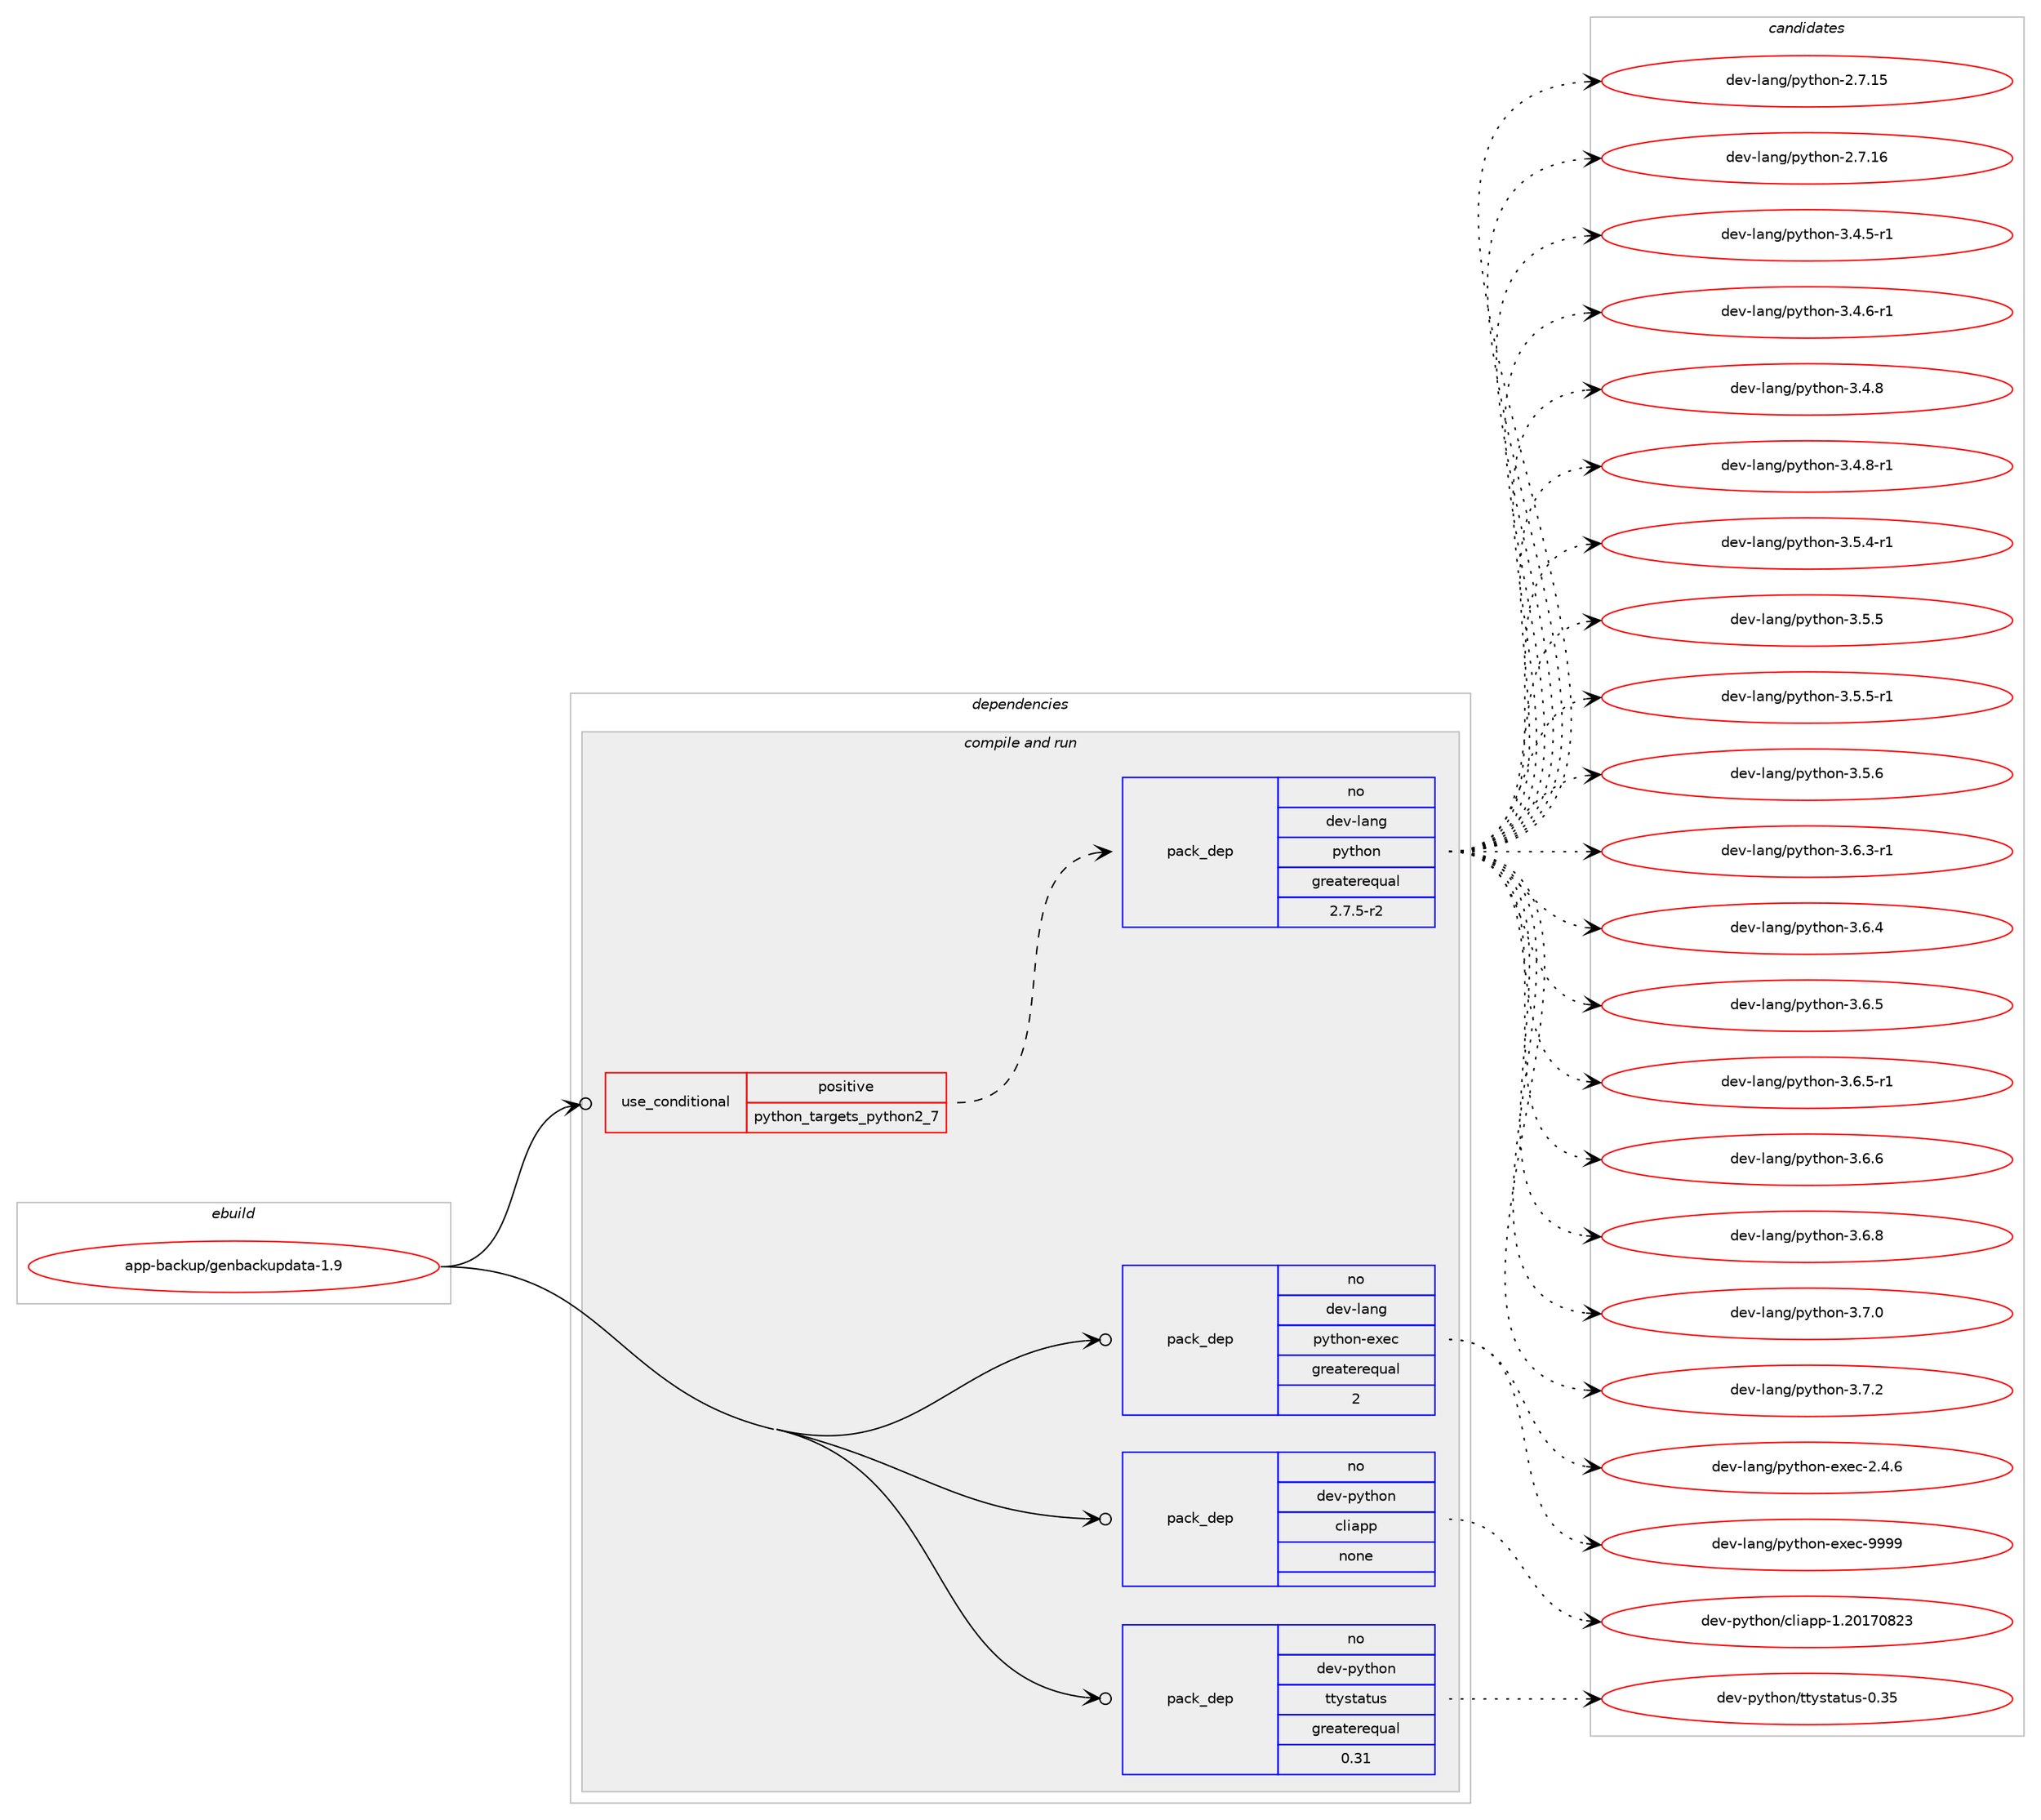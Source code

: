 digraph prolog {

# *************
# Graph options
# *************

newrank=true;
concentrate=true;
compound=true;
graph [rankdir=LR,fontname=Helvetica,fontsize=10,ranksep=1.5];#, ranksep=2.5, nodesep=0.2];
edge  [arrowhead=vee];
node  [fontname=Helvetica,fontsize=10];

# **********
# The ebuild
# **********

subgraph cluster_leftcol {
color=gray;
rank=same;
label=<<i>ebuild</i>>;
id [label="app-backup/genbackupdata-1.9", color=red, width=4, href="../app-backup/genbackupdata-1.9.svg"];
}

# ****************
# The dependencies
# ****************

subgraph cluster_midcol {
color=gray;
label=<<i>dependencies</i>>;
subgraph cluster_compile {
fillcolor="#eeeeee";
style=filled;
label=<<i>compile</i>>;
}
subgraph cluster_compileandrun {
fillcolor="#eeeeee";
style=filled;
label=<<i>compile and run</i>>;
subgraph cond347310 {
dependency1273741 [label=<<TABLE BORDER="0" CELLBORDER="1" CELLSPACING="0" CELLPADDING="4"><TR><TD ROWSPAN="3" CELLPADDING="10">use_conditional</TD></TR><TR><TD>positive</TD></TR><TR><TD>python_targets_python2_7</TD></TR></TABLE>>, shape=none, color=red];
subgraph pack906657 {
dependency1273742 [label=<<TABLE BORDER="0" CELLBORDER="1" CELLSPACING="0" CELLPADDING="4" WIDTH="220"><TR><TD ROWSPAN="6" CELLPADDING="30">pack_dep</TD></TR><TR><TD WIDTH="110">no</TD></TR><TR><TD>dev-lang</TD></TR><TR><TD>python</TD></TR><TR><TD>greaterequal</TD></TR><TR><TD>2.7.5-r2</TD></TR></TABLE>>, shape=none, color=blue];
}
dependency1273741:e -> dependency1273742:w [weight=20,style="dashed",arrowhead="vee"];
}
id:e -> dependency1273741:w [weight=20,style="solid",arrowhead="odotvee"];
subgraph pack906658 {
dependency1273743 [label=<<TABLE BORDER="0" CELLBORDER="1" CELLSPACING="0" CELLPADDING="4" WIDTH="220"><TR><TD ROWSPAN="6" CELLPADDING="30">pack_dep</TD></TR><TR><TD WIDTH="110">no</TD></TR><TR><TD>dev-lang</TD></TR><TR><TD>python-exec</TD></TR><TR><TD>greaterequal</TD></TR><TR><TD>2</TD></TR></TABLE>>, shape=none, color=blue];
}
id:e -> dependency1273743:w [weight=20,style="solid",arrowhead="odotvee"];
subgraph pack906659 {
dependency1273744 [label=<<TABLE BORDER="0" CELLBORDER="1" CELLSPACING="0" CELLPADDING="4" WIDTH="220"><TR><TD ROWSPAN="6" CELLPADDING="30">pack_dep</TD></TR><TR><TD WIDTH="110">no</TD></TR><TR><TD>dev-python</TD></TR><TR><TD>cliapp</TD></TR><TR><TD>none</TD></TR><TR><TD></TD></TR></TABLE>>, shape=none, color=blue];
}
id:e -> dependency1273744:w [weight=20,style="solid",arrowhead="odotvee"];
subgraph pack906660 {
dependency1273745 [label=<<TABLE BORDER="0" CELLBORDER="1" CELLSPACING="0" CELLPADDING="4" WIDTH="220"><TR><TD ROWSPAN="6" CELLPADDING="30">pack_dep</TD></TR><TR><TD WIDTH="110">no</TD></TR><TR><TD>dev-python</TD></TR><TR><TD>ttystatus</TD></TR><TR><TD>greaterequal</TD></TR><TR><TD>0.31</TD></TR></TABLE>>, shape=none, color=blue];
}
id:e -> dependency1273745:w [weight=20,style="solid",arrowhead="odotvee"];
}
subgraph cluster_run {
fillcolor="#eeeeee";
style=filled;
label=<<i>run</i>>;
}
}

# **************
# The candidates
# **************

subgraph cluster_choices {
rank=same;
color=gray;
label=<<i>candidates</i>>;

subgraph choice906657 {
color=black;
nodesep=1;
choice10010111845108971101034711212111610411111045504655464953 [label="dev-lang/python-2.7.15", color=red, width=4,href="../dev-lang/python-2.7.15.svg"];
choice10010111845108971101034711212111610411111045504655464954 [label="dev-lang/python-2.7.16", color=red, width=4,href="../dev-lang/python-2.7.16.svg"];
choice1001011184510897110103471121211161041111104551465246534511449 [label="dev-lang/python-3.4.5-r1", color=red, width=4,href="../dev-lang/python-3.4.5-r1.svg"];
choice1001011184510897110103471121211161041111104551465246544511449 [label="dev-lang/python-3.4.6-r1", color=red, width=4,href="../dev-lang/python-3.4.6-r1.svg"];
choice100101118451089711010347112121116104111110455146524656 [label="dev-lang/python-3.4.8", color=red, width=4,href="../dev-lang/python-3.4.8.svg"];
choice1001011184510897110103471121211161041111104551465246564511449 [label="dev-lang/python-3.4.8-r1", color=red, width=4,href="../dev-lang/python-3.4.8-r1.svg"];
choice1001011184510897110103471121211161041111104551465346524511449 [label="dev-lang/python-3.5.4-r1", color=red, width=4,href="../dev-lang/python-3.5.4-r1.svg"];
choice100101118451089711010347112121116104111110455146534653 [label="dev-lang/python-3.5.5", color=red, width=4,href="../dev-lang/python-3.5.5.svg"];
choice1001011184510897110103471121211161041111104551465346534511449 [label="dev-lang/python-3.5.5-r1", color=red, width=4,href="../dev-lang/python-3.5.5-r1.svg"];
choice100101118451089711010347112121116104111110455146534654 [label="dev-lang/python-3.5.6", color=red, width=4,href="../dev-lang/python-3.5.6.svg"];
choice1001011184510897110103471121211161041111104551465446514511449 [label="dev-lang/python-3.6.3-r1", color=red, width=4,href="../dev-lang/python-3.6.3-r1.svg"];
choice100101118451089711010347112121116104111110455146544652 [label="dev-lang/python-3.6.4", color=red, width=4,href="../dev-lang/python-3.6.4.svg"];
choice100101118451089711010347112121116104111110455146544653 [label="dev-lang/python-3.6.5", color=red, width=4,href="../dev-lang/python-3.6.5.svg"];
choice1001011184510897110103471121211161041111104551465446534511449 [label="dev-lang/python-3.6.5-r1", color=red, width=4,href="../dev-lang/python-3.6.5-r1.svg"];
choice100101118451089711010347112121116104111110455146544654 [label="dev-lang/python-3.6.6", color=red, width=4,href="../dev-lang/python-3.6.6.svg"];
choice100101118451089711010347112121116104111110455146544656 [label="dev-lang/python-3.6.8", color=red, width=4,href="../dev-lang/python-3.6.8.svg"];
choice100101118451089711010347112121116104111110455146554648 [label="dev-lang/python-3.7.0", color=red, width=4,href="../dev-lang/python-3.7.0.svg"];
choice100101118451089711010347112121116104111110455146554650 [label="dev-lang/python-3.7.2", color=red, width=4,href="../dev-lang/python-3.7.2.svg"];
dependency1273742:e -> choice10010111845108971101034711212111610411111045504655464953:w [style=dotted,weight="100"];
dependency1273742:e -> choice10010111845108971101034711212111610411111045504655464954:w [style=dotted,weight="100"];
dependency1273742:e -> choice1001011184510897110103471121211161041111104551465246534511449:w [style=dotted,weight="100"];
dependency1273742:e -> choice1001011184510897110103471121211161041111104551465246544511449:w [style=dotted,weight="100"];
dependency1273742:e -> choice100101118451089711010347112121116104111110455146524656:w [style=dotted,weight="100"];
dependency1273742:e -> choice1001011184510897110103471121211161041111104551465246564511449:w [style=dotted,weight="100"];
dependency1273742:e -> choice1001011184510897110103471121211161041111104551465346524511449:w [style=dotted,weight="100"];
dependency1273742:e -> choice100101118451089711010347112121116104111110455146534653:w [style=dotted,weight="100"];
dependency1273742:e -> choice1001011184510897110103471121211161041111104551465346534511449:w [style=dotted,weight="100"];
dependency1273742:e -> choice100101118451089711010347112121116104111110455146534654:w [style=dotted,weight="100"];
dependency1273742:e -> choice1001011184510897110103471121211161041111104551465446514511449:w [style=dotted,weight="100"];
dependency1273742:e -> choice100101118451089711010347112121116104111110455146544652:w [style=dotted,weight="100"];
dependency1273742:e -> choice100101118451089711010347112121116104111110455146544653:w [style=dotted,weight="100"];
dependency1273742:e -> choice1001011184510897110103471121211161041111104551465446534511449:w [style=dotted,weight="100"];
dependency1273742:e -> choice100101118451089711010347112121116104111110455146544654:w [style=dotted,weight="100"];
dependency1273742:e -> choice100101118451089711010347112121116104111110455146544656:w [style=dotted,weight="100"];
dependency1273742:e -> choice100101118451089711010347112121116104111110455146554648:w [style=dotted,weight="100"];
dependency1273742:e -> choice100101118451089711010347112121116104111110455146554650:w [style=dotted,weight="100"];
}
subgraph choice906658 {
color=black;
nodesep=1;
choice1001011184510897110103471121211161041111104510112010199455046524654 [label="dev-lang/python-exec-2.4.6", color=red, width=4,href="../dev-lang/python-exec-2.4.6.svg"];
choice10010111845108971101034711212111610411111045101120101994557575757 [label="dev-lang/python-exec-9999", color=red, width=4,href="../dev-lang/python-exec-9999.svg"];
dependency1273743:e -> choice1001011184510897110103471121211161041111104510112010199455046524654:w [style=dotted,weight="100"];
dependency1273743:e -> choice10010111845108971101034711212111610411111045101120101994557575757:w [style=dotted,weight="100"];
}
subgraph choice906659 {
color=black;
nodesep=1;
choice100101118451121211161041111104799108105971121124549465048495548565051 [label="dev-python/cliapp-1.20170823", color=red, width=4,href="../dev-python/cliapp-1.20170823.svg"];
dependency1273744:e -> choice100101118451121211161041111104799108105971121124549465048495548565051:w [style=dotted,weight="100"];
}
subgraph choice906660 {
color=black;
nodesep=1;
choice1001011184511212111610411111047116116121115116971161171154548465153 [label="dev-python/ttystatus-0.35", color=red, width=4,href="../dev-python/ttystatus-0.35.svg"];
dependency1273745:e -> choice1001011184511212111610411111047116116121115116971161171154548465153:w [style=dotted,weight="100"];
}
}

}

